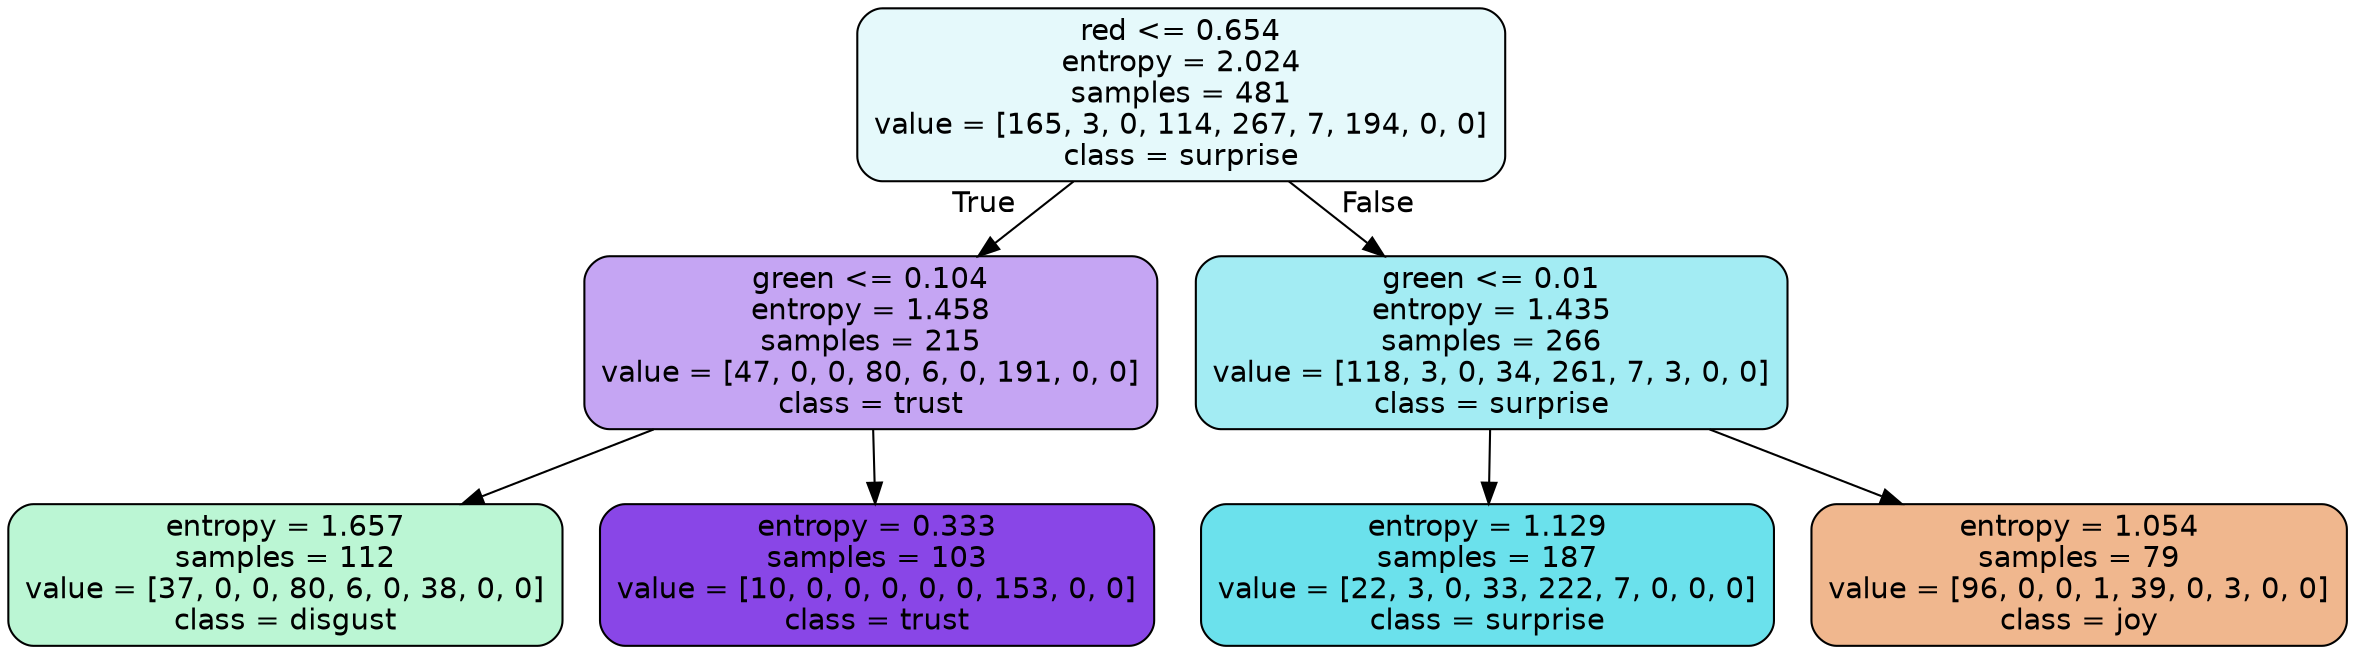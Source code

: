 digraph Tree {
node [shape=box, style="filled, rounded", color="black", fontname=helvetica] ;
edge [fontname=helvetica] ;
0 [label="red <= 0.654\nentropy = 2.024\nsamples = 481\nvalue = [165, 3, 0, 114, 267, 7, 194, 0, 0]\nclass = surprise", fillcolor="#39d7e521"] ;
1 [label="green <= 0.104\nentropy = 1.458\nsamples = 215\nvalue = [47, 0, 0, 80, 6, 0, 191, 0, 0]\nclass = trust", fillcolor="#8139e574"] ;
0 -> 1 [labeldistance=2.5, labelangle=45, headlabel="True"] ;
2 [label="entropy = 1.657\nsamples = 112\nvalue = [37, 0, 0, 80, 6, 0, 38, 0, 0]\nclass = disgust", fillcolor="#39e58157"] ;
1 -> 2 ;
3 [label="entropy = 0.333\nsamples = 103\nvalue = [10, 0, 0, 0, 0, 0, 153, 0, 0]\nclass = trust", fillcolor="#8139e5ee"] ;
1 -> 3 ;
4 [label="green <= 0.01\nentropy = 1.435\nsamples = 266\nvalue = [118, 3, 0, 34, 261, 7, 3, 0, 0]\nclass = surprise", fillcolor="#39d7e576"] ;
0 -> 4 [labeldistance=2.5, labelangle=-45, headlabel="False"] ;
5 [label="entropy = 1.129\nsamples = 187\nvalue = [22, 3, 0, 33, 222, 7, 0, 0, 0]\nclass = surprise", fillcolor="#39d7e5be"] ;
4 -> 5 ;
6 [label="entropy = 1.054\nsamples = 79\nvalue = [96, 0, 0, 1, 39, 0, 3, 0, 0]\nclass = joy", fillcolor="#e5813991"] ;
4 -> 6 ;
}